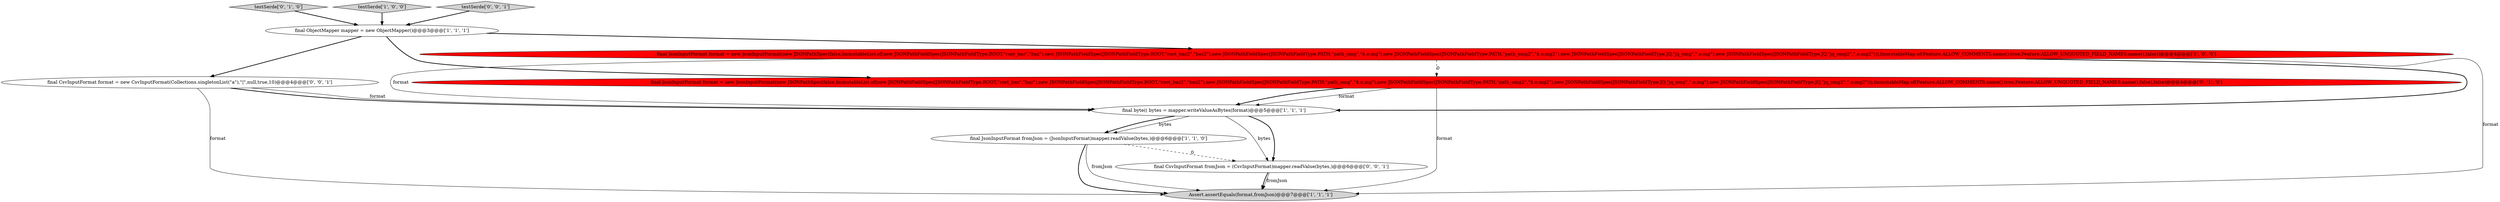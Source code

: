 digraph {
7 [style = filled, label = "testSerde['0', '1', '0']", fillcolor = lightgray, shape = diamond image = "AAA0AAABBB2BBB"];
8 [style = filled, label = "final CsvInputFormat fromJson = (CsvInputFormat)mapper.readValue(bytes,)@@@6@@@['0', '0', '1']", fillcolor = white, shape = ellipse image = "AAA0AAABBB3BBB"];
10 [style = filled, label = "final CsvInputFormat format = new CsvInputFormat(Collections.singletonList(\"a\"),\"|\",null,true,10)@@@4@@@['0', '0', '1']", fillcolor = white, shape = ellipse image = "AAA0AAABBB3BBB"];
1 [style = filled, label = "final JsonInputFormat format = new JsonInputFormat(new JSONPathSpec(false,ImmutableList.of(new JSONPathFieldSpec(JSONPathFieldType.ROOT,\"root_baz\",\"baz\"),new JSONPathFieldSpec(JSONPathFieldType.ROOT,\"root_baz2\",\"baz2\"),new JSONPathFieldSpec(JSONPathFieldType.PATH,\"path_omg\",\"$.o.mg\"),new JSONPathFieldSpec(JSONPathFieldType.PATH,\"path_omg2\",\"$.o.mg2\"),new JSONPathFieldSpec(JSONPathFieldType.JQ,\"jq_omg\",\".o.mg\"),new JSONPathFieldSpec(JSONPathFieldType.JQ,\"jq_omg2\",\".o.mg2\"))),ImmutableMap.of(Feature.ALLOW_COMMENTS.name(),true,Feature.ALLOW_UNQUOTED_FIELD_NAMES.name(),false))@@@4@@@['1', '0', '0']", fillcolor = red, shape = ellipse image = "AAA1AAABBB1BBB"];
4 [style = filled, label = "Assert.assertEquals(format,fromJson)@@@7@@@['1', '1', '1']", fillcolor = lightgray, shape = ellipse image = "AAA0AAABBB1BBB"];
3 [style = filled, label = "final ObjectMapper mapper = new ObjectMapper()@@@3@@@['1', '1', '1']", fillcolor = white, shape = ellipse image = "AAA0AAABBB1BBB"];
2 [style = filled, label = "testSerde['1', '0', '0']", fillcolor = lightgray, shape = diamond image = "AAA0AAABBB1BBB"];
6 [style = filled, label = "final JsonInputFormat format = new JsonInputFormat(new JSONPathSpec(false,ImmutableList.of(new JSONPathFieldSpec(JSONPathFieldType.ROOT,\"root_baz\",\"baz\"),new JSONPathFieldSpec(JSONPathFieldType.ROOT,\"root_baz2\",\"baz2\"),new JSONPathFieldSpec(JSONPathFieldType.PATH,\"path_omg\",\"$.o.mg\"),new JSONPathFieldSpec(JSONPathFieldType.PATH,\"path_omg2\",\"$.o.mg2\"),new JSONPathFieldSpec(JSONPathFieldType.JQ,\"jq_omg\",\".o.mg\"),new JSONPathFieldSpec(JSONPathFieldType.JQ,\"jq_omg2\",\".o.mg2\"))),ImmutableMap.of(Feature.ALLOW_COMMENTS.name(),true,Feature.ALLOW_UNQUOTED_FIELD_NAMES.name(),false),false)@@@4@@@['0', '1', '0']", fillcolor = red, shape = ellipse image = "AAA1AAABBB2BBB"];
5 [style = filled, label = "final JsonInputFormat fromJson = (JsonInputFormat)mapper.readValue(bytes,)@@@6@@@['1', '1', '0']", fillcolor = white, shape = ellipse image = "AAA0AAABBB1BBB"];
9 [style = filled, label = "testSerde['0', '0', '1']", fillcolor = lightgray, shape = diamond image = "AAA0AAABBB3BBB"];
0 [style = filled, label = "final byte(( bytes = mapper.writeValueAsBytes(format)@@@5@@@['1', '1', '1']", fillcolor = white, shape = ellipse image = "AAA0AAABBB1BBB"];
8->4 [style = solid, label="fromJson"];
3->1 [style = bold, label=""];
2->3 [style = bold, label=""];
3->6 [style = bold, label=""];
1->4 [style = solid, label="format"];
6->0 [style = bold, label=""];
1->0 [style = bold, label=""];
10->4 [style = solid, label="format"];
7->3 [style = bold, label=""];
3->10 [style = bold, label=""];
1->0 [style = solid, label="format"];
6->0 [style = solid, label="format"];
1->6 [style = dashed, label="0"];
10->0 [style = bold, label=""];
5->4 [style = bold, label=""];
0->8 [style = bold, label=""];
0->5 [style = solid, label="bytes"];
9->3 [style = bold, label=""];
5->8 [style = dashed, label="0"];
5->4 [style = solid, label="fromJson"];
0->8 [style = solid, label="bytes"];
8->4 [style = bold, label=""];
6->4 [style = solid, label="format"];
0->5 [style = bold, label=""];
10->0 [style = solid, label="format"];
}
